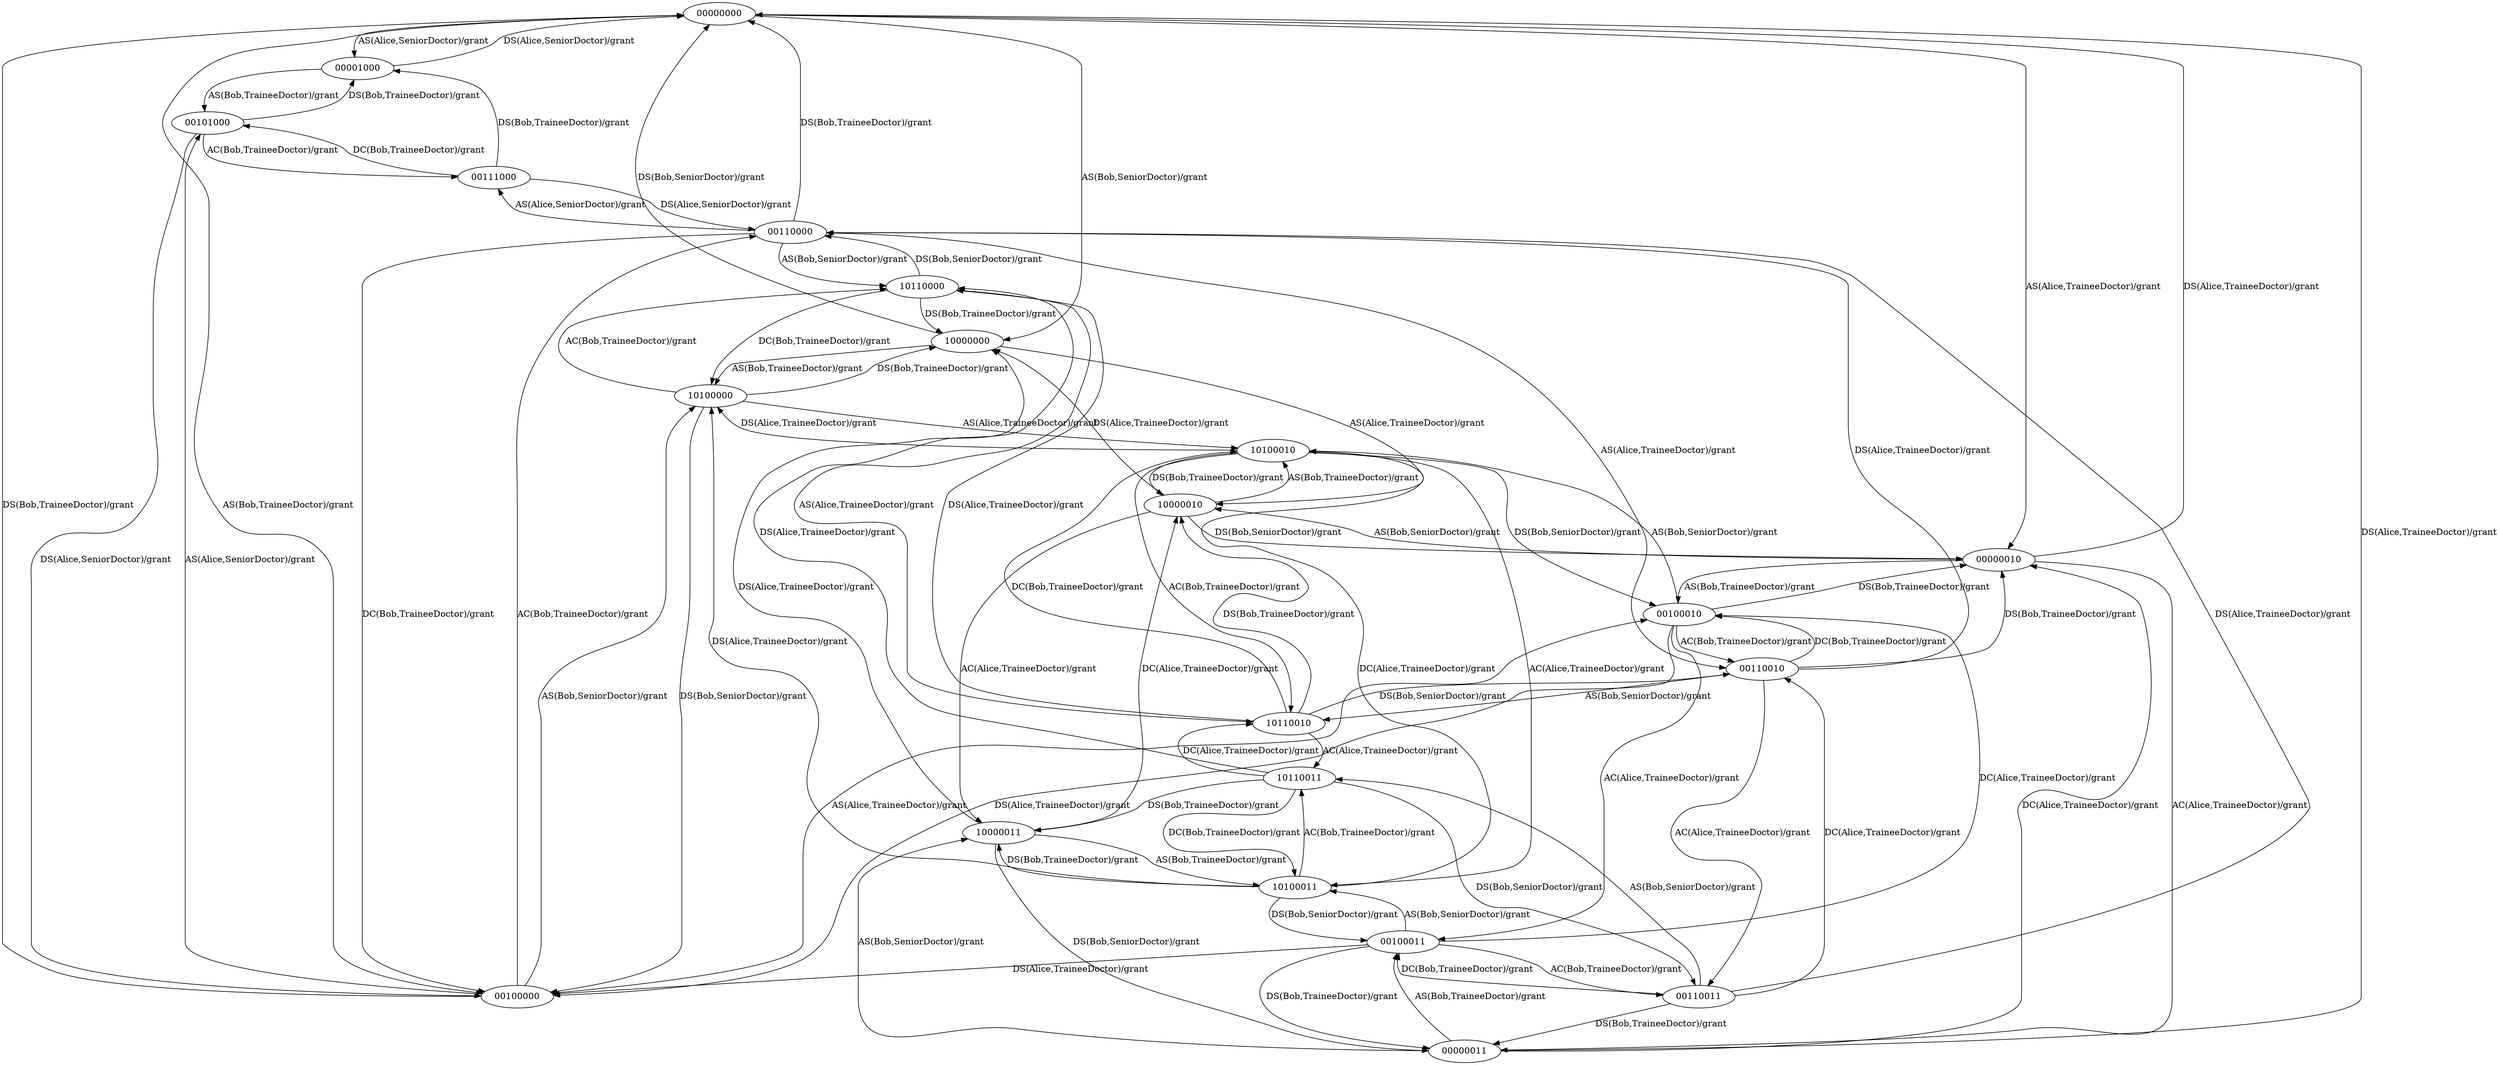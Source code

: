 digraph rbac2Fsm {
  00000000 -> 00001000 [ label ="AS(Alice,SeniorDoctor)/grant"];
  00000000 -> 00000010 [ label ="AS(Alice,TraineeDoctor)/grant"];
  00000000 -> 10000000 [ label ="AS(Bob,SeniorDoctor)/grant"];
  00000000 -> 00100000 [ label ="AS(Bob,TraineeDoctor)/grant"];
  00000010 -> 00000011 [ label ="AC(Alice,TraineeDoctor)/grant"];
  00000010 -> 10000010 [ label ="AS(Bob,SeniorDoctor)/grant"];
  00000010 -> 00100010 [ label ="AS(Bob,TraineeDoctor)/grant"];
  00000010 -> 00000000 [ label ="DS(Alice,TraineeDoctor)/grant"];
  00000011 -> 10000011 [ label ="AS(Bob,SeniorDoctor)/grant"];
  00000011 -> 00100011 [ label ="AS(Bob,TraineeDoctor)/grant"];
  00000011 -> 00000010 [ label ="DC(Alice,TraineeDoctor)/grant"];
  00000011 -> 00000000 [ label ="DS(Alice,TraineeDoctor)/grant"];
  00001000 -> 00101000 [ label ="AS(Bob,TraineeDoctor)/grant"];
  00001000 -> 00000000 [ label ="DS(Alice,SeniorDoctor)/grant"];
  00100000 -> 00110000 [ label ="AC(Bob,TraineeDoctor)/grant"];
  00100000 -> 00101000 [ label ="AS(Alice,SeniorDoctor)/grant"];
  00100000 -> 00100010 [ label ="AS(Alice,TraineeDoctor)/grant"];
  00100000 -> 10100000 [ label ="AS(Bob,SeniorDoctor)/grant"];
  00100000 -> 00000000 [ label ="DS(Bob,TraineeDoctor)/grant"];
  00100010 -> 00100011 [ label ="AC(Alice,TraineeDoctor)/grant"];
  00100010 -> 00110010 [ label ="AC(Bob,TraineeDoctor)/grant"];
  00100010 -> 10100010 [ label ="AS(Bob,SeniorDoctor)/grant"];
  00100010 -> 00100000 [ label ="DS(Alice,TraineeDoctor)/grant"];
  00100010 -> 00000010 [ label ="DS(Bob,TraineeDoctor)/grant"];
  00100011 -> 00110011 [ label ="AC(Bob,TraineeDoctor)/grant"];
  00100011 -> 10100011 [ label ="AS(Bob,SeniorDoctor)/grant"];
  00100011 -> 00100010 [ label ="DC(Alice,TraineeDoctor)/grant"];
  00100011 -> 00100000 [ label ="DS(Alice,TraineeDoctor)/grant"];
  00100011 -> 00000011 [ label ="DS(Bob,TraineeDoctor)/grant"];
  00101000 -> 00111000 [ label ="AC(Bob,TraineeDoctor)/grant"];
  00101000 -> 00100000 [ label ="DS(Alice,SeniorDoctor)/grant"];
  00101000 -> 00001000 [ label ="DS(Bob,TraineeDoctor)/grant"];
  00110000 -> 00111000 [ label ="AS(Alice,SeniorDoctor)/grant"];
  00110000 -> 00110010 [ label ="AS(Alice,TraineeDoctor)/grant"];
  00110000 -> 10110000 [ label ="AS(Bob,SeniorDoctor)/grant"];
  00110000 -> 00100000 [ label ="DC(Bob,TraineeDoctor)/grant"];
  00110000 -> 00000000 [ label ="DS(Bob,TraineeDoctor)/grant"];
  00110010 -> 00110011 [ label ="AC(Alice,TraineeDoctor)/grant"];
  00110010 -> 10110010 [ label ="AS(Bob,SeniorDoctor)/grant"];
  00110010 -> 00100010 [ label ="DC(Bob,TraineeDoctor)/grant"];
  00110010 -> 00110000 [ label ="DS(Alice,TraineeDoctor)/grant"];
  00110010 -> 00000010 [ label ="DS(Bob,TraineeDoctor)/grant"];
  00110011 -> 10110011 [ label ="AS(Bob,SeniorDoctor)/grant"];
  00110011 -> 00110010 [ label ="DC(Alice,TraineeDoctor)/grant"];
  00110011 -> 00100011 [ label ="DC(Bob,TraineeDoctor)/grant"];
  00110011 -> 00110000 [ label ="DS(Alice,TraineeDoctor)/grant"];
  00110011 -> 00000011 [ label ="DS(Bob,TraineeDoctor)/grant"];
  00111000 -> 00101000 [ label ="DC(Bob,TraineeDoctor)/grant"];
  00111000 -> 00110000 [ label ="DS(Alice,SeniorDoctor)/grant"];
  00111000 -> 00001000 [ label ="DS(Bob,TraineeDoctor)/grant"];
  10000000 -> 10000010 [ label ="AS(Alice,TraineeDoctor)/grant"];
  10000000 -> 10100000 [ label ="AS(Bob,TraineeDoctor)/grant"];
  10000000 -> 00000000 [ label ="DS(Bob,SeniorDoctor)/grant"];
  10000010 -> 10000011 [ label ="AC(Alice,TraineeDoctor)/grant"];
  10000010 -> 10100010 [ label ="AS(Bob,TraineeDoctor)/grant"];
  10000010 -> 10000000 [ label ="DS(Alice,TraineeDoctor)/grant"];
  10000010 -> 00000010 [ label ="DS(Bob,SeniorDoctor)/grant"];
  10000011 -> 10100011 [ label ="AS(Bob,TraineeDoctor)/grant"];
  10000011 -> 10000010 [ label ="DC(Alice,TraineeDoctor)/grant"];
  10000011 -> 10000000 [ label ="DS(Alice,TraineeDoctor)/grant"];
  10000011 -> 00000011 [ label ="DS(Bob,SeniorDoctor)/grant"];
  10100000 -> 10110000 [ label ="AC(Bob,TraineeDoctor)/grant"];
  10100000 -> 10100010 [ label ="AS(Alice,TraineeDoctor)/grant"];
  10100000 -> 00100000 [ label ="DS(Bob,SeniorDoctor)/grant"];
  10100000 -> 10000000 [ label ="DS(Bob,TraineeDoctor)/grant"];
  10100010 -> 10100011 [ label ="AC(Alice,TraineeDoctor)/grant"];
  10100010 -> 10110010 [ label ="AC(Bob,TraineeDoctor)/grant"];
  10100010 -> 10100000 [ label ="DS(Alice,TraineeDoctor)/grant"];
  10100010 -> 00100010 [ label ="DS(Bob,SeniorDoctor)/grant"];
  10100010 -> 10000010 [ label ="DS(Bob,TraineeDoctor)/grant"];
  10100011 -> 10110011 [ label ="AC(Bob,TraineeDoctor)/grant"];
  10100011 -> 10100010 [ label ="DC(Alice,TraineeDoctor)/grant"];
  10100011 -> 10100000 [ label ="DS(Alice,TraineeDoctor)/grant"];
  10100011 -> 00100011 [ label ="DS(Bob,SeniorDoctor)/grant"];
  10100011 -> 10000011 [ label ="DS(Bob,TraineeDoctor)/grant"];
  10110000 -> 10110010 [ label ="AS(Alice,TraineeDoctor)/grant"];
  10110000 -> 10100000 [ label ="DC(Bob,TraineeDoctor)/grant"];
  10110000 -> 00110000 [ label ="DS(Bob,SeniorDoctor)/grant"];
  10110000 -> 10000000 [ label ="DS(Bob,TraineeDoctor)/grant"];
  10110010 -> 10110011 [ label ="AC(Alice,TraineeDoctor)/grant"];
  10110010 -> 10100010 [ label ="DC(Bob,TraineeDoctor)/grant"];
  10110010 -> 10110000 [ label ="DS(Alice,TraineeDoctor)/grant"];
  10110010 -> 00110010 [ label ="DS(Bob,SeniorDoctor)/grant"];
  10110010 -> 10000010 [ label ="DS(Bob,TraineeDoctor)/grant"];
  10110011 -> 10110010 [ label ="DC(Alice,TraineeDoctor)/grant"];
  10110011 -> 10100011 [ label ="DC(Bob,TraineeDoctor)/grant"];
  10110011 -> 10110000 [ label ="DS(Alice,TraineeDoctor)/grant"];
  10110011 -> 00110011 [ label ="DS(Bob,SeniorDoctor)/grant"];
  10110011 -> 10000011 [ label ="DS(Bob,TraineeDoctor)/grant"];
}
